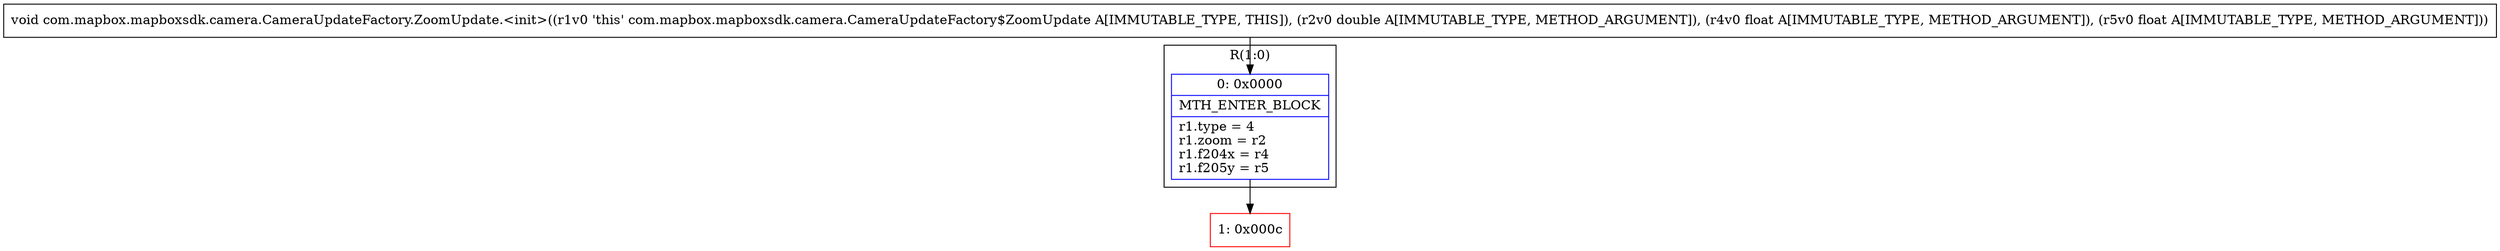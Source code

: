 digraph "CFG forcom.mapbox.mapboxsdk.camera.CameraUpdateFactory.ZoomUpdate.\<init\>(DFF)V" {
subgraph cluster_Region_1454074030 {
label = "R(1:0)";
node [shape=record,color=blue];
Node_0 [shape=record,label="{0\:\ 0x0000|MTH_ENTER_BLOCK\l|r1.type = 4\lr1.zoom = r2\lr1.f204x = r4\lr1.f205y = r5\l}"];
}
Node_1 [shape=record,color=red,label="{1\:\ 0x000c}"];
MethodNode[shape=record,label="{void com.mapbox.mapboxsdk.camera.CameraUpdateFactory.ZoomUpdate.\<init\>((r1v0 'this' com.mapbox.mapboxsdk.camera.CameraUpdateFactory$ZoomUpdate A[IMMUTABLE_TYPE, THIS]), (r2v0 double A[IMMUTABLE_TYPE, METHOD_ARGUMENT]), (r4v0 float A[IMMUTABLE_TYPE, METHOD_ARGUMENT]), (r5v0 float A[IMMUTABLE_TYPE, METHOD_ARGUMENT])) }"];
MethodNode -> Node_0;
Node_0 -> Node_1;
}

